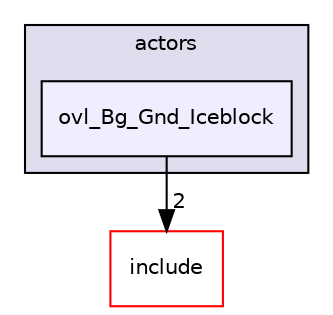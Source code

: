 digraph "src/overlays/actors/ovl_Bg_Gnd_Iceblock" {
  compound=true
  node [ fontsize="10", fontname="Helvetica"];
  edge [ labelfontsize="10", labelfontname="Helvetica"];
  subgraph clusterdir_e93473484be31ce7bcb356bd643a22f8 {
    graph [ bgcolor="#ddddee", pencolor="black", label="actors" fontname="Helvetica", fontsize="10", URL="dir_e93473484be31ce7bcb356bd643a22f8.html"]
  dir_dba053f760b7d69f79c98806a0730d19 [shape=box, label="ovl_Bg_Gnd_Iceblock", style="filled", fillcolor="#eeeeff", pencolor="black", URL="dir_dba053f760b7d69f79c98806a0730d19.html"];
  }
  dir_d44c64559bbebec7f509842c48db8b23 [shape=box label="include" fillcolor="white" style="filled" color="red" URL="dir_d44c64559bbebec7f509842c48db8b23.html"];
  dir_dba053f760b7d69f79c98806a0730d19->dir_d44c64559bbebec7f509842c48db8b23 [headlabel="2", labeldistance=1.5 headhref="dir_000031_000000.html"];
}
